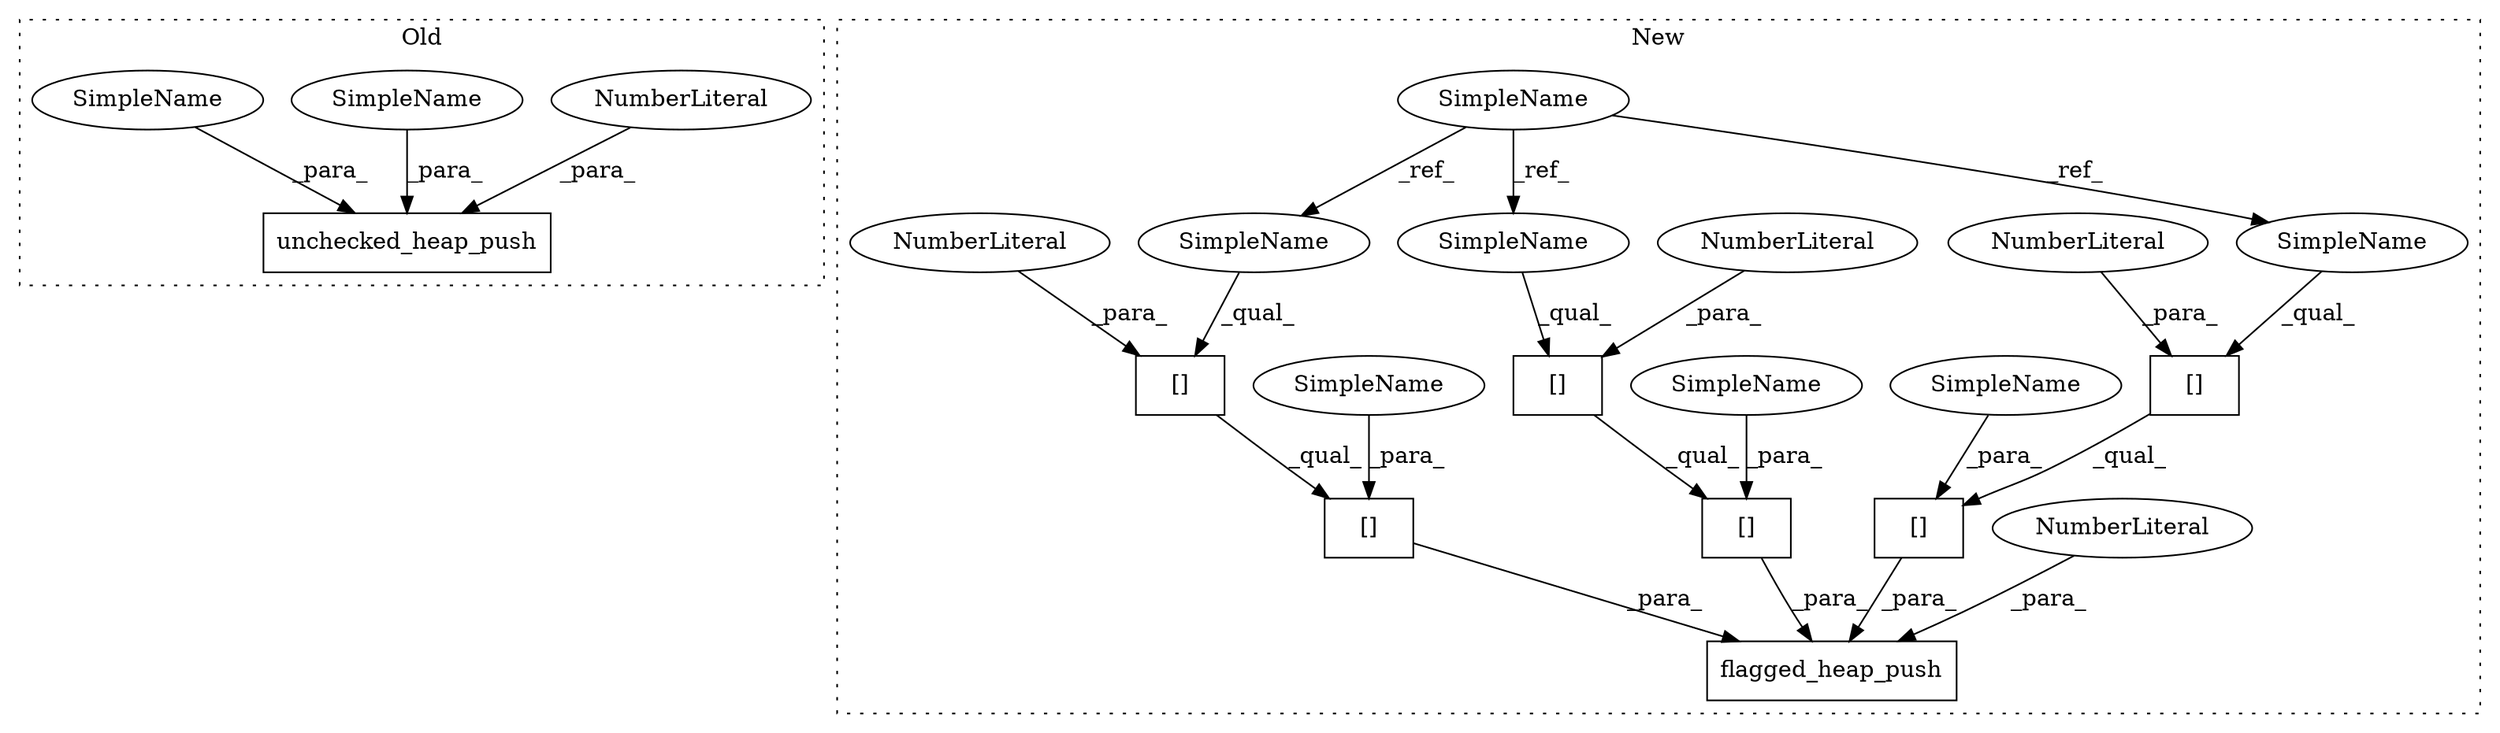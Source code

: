 digraph G {
subgraph cluster0 {
1 [label="unchecked_heap_push" a="32" s="14706,14738" l="20,1" shape="box"];
3 [label="NumberLiteral" a="34" s="14737" l="1" shape="ellipse"];
18 [label="SimpleName" a="42" s="14726" l="4" shape="ellipse"];
19 [label="SimpleName" a="42" s="14731" l="1" shape="ellipse"];
label = "Old";
style="dotted";
}
subgraph cluster1 {
2 [label="flagged_heap_push" a="32" s="17665,17721" l="18,1" shape="box"];
4 [label="[]" a="2" s="17683,17692" l="8,1" shape="box"];
5 [label="NumberLiteral" a="34" s="17720" l="1" shape="ellipse"];
6 [label="[]" a="2" s="17683,17689" l="5,1" shape="box"];
7 [label="SimpleName" a="42" s="17246" l="4" shape="ellipse"];
8 [label="[]" a="2" s="17705,17711" l="5,1" shape="box"];
9 [label="NumberLiteral" a="34" s="17710" l="1" shape="ellipse"];
10 [label="[]" a="2" s="17705,17714" l="8,1" shape="box"];
11 [label="NumberLiteral" a="34" s="17688" l="1" shape="ellipse"];
12 [label="[]" a="2" s="17694,17703" l="8,1" shape="box"];
13 [label="[]" a="2" s="17694,17700" l="5,1" shape="box"];
14 [label="NumberLiteral" a="34" s="17699" l="1" shape="ellipse"];
15 [label="SimpleName" a="42" s="17705" l="4" shape="ellipse"];
16 [label="SimpleName" a="42" s="17694" l="4" shape="ellipse"];
17 [label="SimpleName" a="42" s="17683" l="4" shape="ellipse"];
20 [label="SimpleName" a="42" s="17691" l="1" shape="ellipse"];
21 [label="SimpleName" a="42" s="17702" l="1" shape="ellipse"];
22 [label="SimpleName" a="42" s="17713" l="1" shape="ellipse"];
label = "New";
style="dotted";
}
3 -> 1 [label="_para_"];
4 -> 2 [label="_para_"];
5 -> 2 [label="_para_"];
6 -> 4 [label="_qual_"];
7 -> 16 [label="_ref_"];
7 -> 15 [label="_ref_"];
7 -> 17 [label="_ref_"];
8 -> 10 [label="_qual_"];
9 -> 8 [label="_para_"];
10 -> 2 [label="_para_"];
11 -> 6 [label="_para_"];
12 -> 2 [label="_para_"];
13 -> 12 [label="_qual_"];
14 -> 13 [label="_para_"];
15 -> 8 [label="_qual_"];
16 -> 13 [label="_qual_"];
17 -> 6 [label="_qual_"];
18 -> 1 [label="_para_"];
19 -> 1 [label="_para_"];
20 -> 4 [label="_para_"];
21 -> 12 [label="_para_"];
22 -> 10 [label="_para_"];
}
